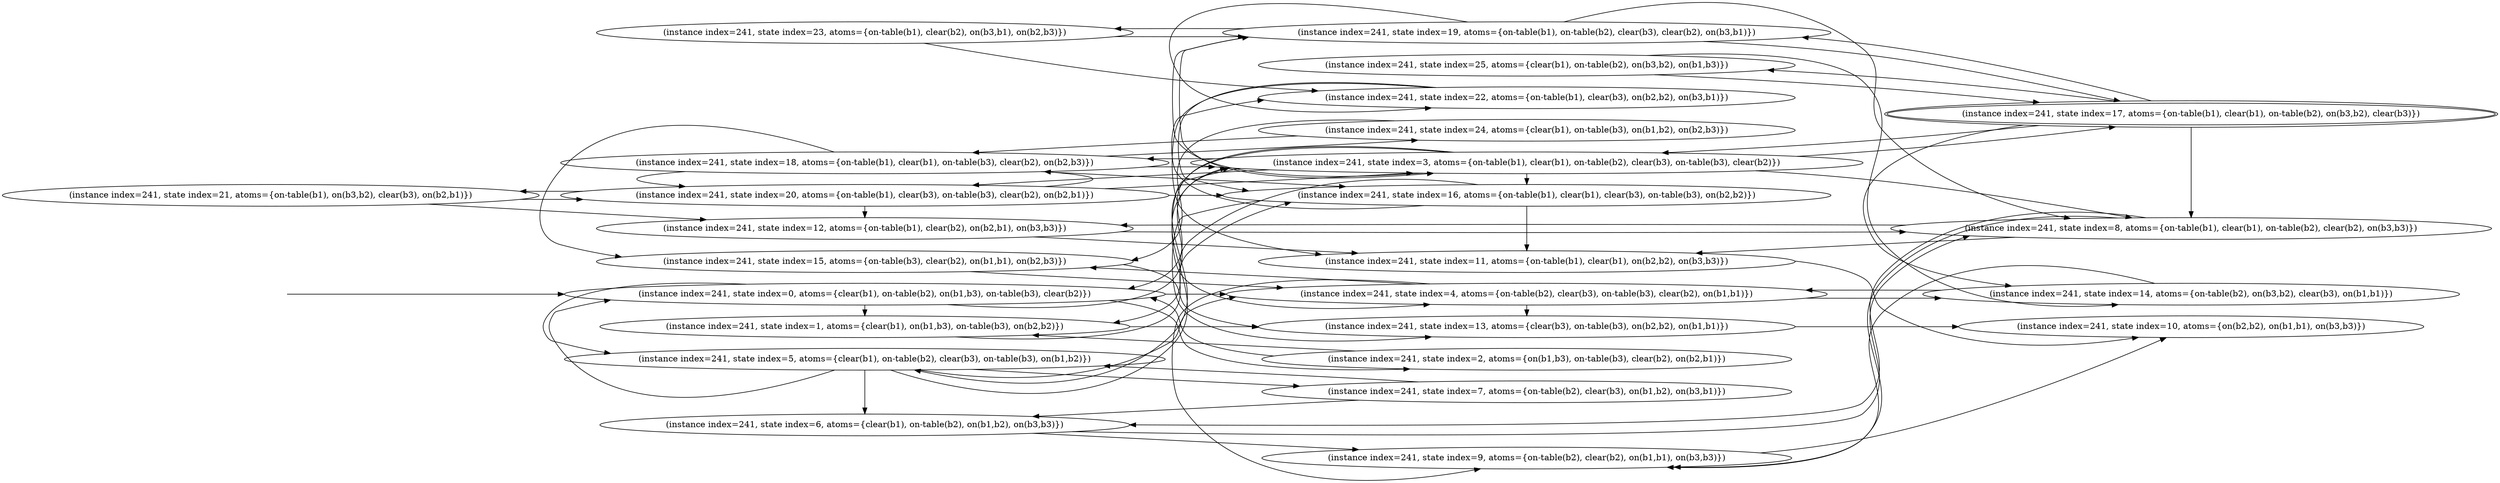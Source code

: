 digraph {
rankdir="LR"
s21[label="(instance index=241, state index=21, atoms={on-table(b1), on(b3,b2), clear(b3), on(b2,b1)})"]
s24[label="(instance index=241, state index=24, atoms={clear(b1), on-table(b3), on(b1,b2), on(b2,b3)})"]
s2[label="(instance index=241, state index=2, atoms={on(b1,b3), on-table(b3), clear(b2), on(b2,b1)})"]
s7[label="(instance index=241, state index=7, atoms={on-table(b2), clear(b3), on(b1,b2), on(b3,b1)})"]
s23[label="(instance index=241, state index=23, atoms={on-table(b1), clear(b2), on(b3,b1), on(b2,b3)})"]
s20[label="(instance index=241, state index=20, atoms={on-table(b1), clear(b3), on-table(b3), clear(b2), on(b2,b1)})"]
s18[label="(instance index=241, state index=18, atoms={on-table(b1), clear(b1), on-table(b3), clear(b2), on(b2,b3)})"]
s5[label="(instance index=241, state index=5, atoms={clear(b1), on-table(b2), clear(b3), on-table(b3), on(b1,b2)})"]
s0[label="(instance index=241, state index=0, atoms={clear(b1), on-table(b2), on(b1,b3), on-table(b3), clear(b2)})"]
s12[label="(instance index=241, state index=12, atoms={on-table(b1), clear(b2), on(b2,b1), on(b3,b3)})"]
s15[label="(instance index=241, state index=15, atoms={on-table(b3), clear(b2), on(b1,b1), on(b2,b3)})"]
s1[label="(instance index=241, state index=1, atoms={clear(b1), on(b1,b3), on-table(b3), on(b2,b2)})"]
s6[label="(instance index=241, state index=6, atoms={clear(b1), on-table(b2), on(b1,b2), on(b3,b3)})"]
s25[label="(instance index=241, state index=25, atoms={clear(b1), on-table(b2), on(b3,b2), on(b1,b3)})"]
s19[label="(instance index=241, state index=19, atoms={on-table(b1), on-table(b2), clear(b3), clear(b2), on(b3,b1)})"]
s3[label="(instance index=241, state index=3, atoms={on-table(b1), clear(b1), on-table(b2), clear(b3), on-table(b3), clear(b2)})"]
s22[label="(instance index=241, state index=22, atoms={on-table(b1), clear(b3), on(b2,b2), on(b3,b1)})"]
s16[label="(instance index=241, state index=16, atoms={on-table(b1), clear(b1), clear(b3), on-table(b3), on(b2,b2)})"]
s4[label="(instance index=241, state index=4, atoms={on-table(b2), clear(b3), on-table(b3), clear(b2), on(b1,b1)})"]
s11[label="(instance index=241, state index=11, atoms={on-table(b1), clear(b1), on(b2,b2), on(b3,b3)})"]
s13[label="(instance index=241, state index=13, atoms={clear(b3), on-table(b3), on(b2,b2), on(b1,b1)})"]
s9[label="(instance index=241, state index=9, atoms={on-table(b2), clear(b2), on(b1,b1), on(b3,b3)})"]
s17[peripheries=2,label="(instance index=241, state index=17, atoms={on-table(b1), clear(b1), on-table(b2), on(b3,b2), clear(b3)})"]
s14[label="(instance index=241, state index=14, atoms={on-table(b2), on(b3,b2), clear(b3), on(b1,b1)})"]
s8[label="(instance index=241, state index=8, atoms={on-table(b1), clear(b1), on-table(b2), clear(b2), on(b3,b3)})"]
s10[label="(instance index=241, state index=10, atoms={on(b2,b2), on(b1,b1), on(b3,b3)})"]
Dangling [ label = "", style = invis ]
{ rank = same; Dangling }
Dangling -> s0
{ rank = same; s0}
{ rank = same; s23,s20,s18,s5,s0,s12,s15,s1,s6}
{ rank = same; s25,s19,s3,s22,s16,s4,s11,s13,s9}
{ rank = same; s17,s14,s8,s10}
{
s21->s20
s21->s12
s24->s15
s24->s18
s2->s1
s2->s0
s7->s6
s7->s5
}
{
s23->s22
s23->s19
s20->s21
s20->s16
s20->s12
s20->s18
s20->s3
s18->s24
s18->s16
s18->s20
s18->s15
s18->s3
s5->s7
s5->s6
s5->s4
s5->s3
s5->s0
s0->s5
s0->s4
s0->s3
s0->s2
s0->s1
s12->s11
s12->s8
s15->s13
s15->s4
s1->s13
s1->s16
s6->s9
s6->s8
}
{
s25->s14
s25->s17
s19->s22
s19->s17
s19->s23
s19->s8
s19->s3
s3->s20
s3->s18
s3->s17
s3->s19
s3->s8
s3->s16
s3->s5
s3->s4
s3->s0
s22->s11
s22->s16
s16->s22
s16->s13
s16->s11
s16->s1
s4->s15
s4->s13
s4->s14
s4->s9
s11->s10
s13->s10
s9->s10
}
{
s17->s25
s17->s19
s17->s14
s17->s8
s17->s3
s14->s4
s14->s9
s8->s12
s8->s6
s8->s11
s8->s9
}
}
